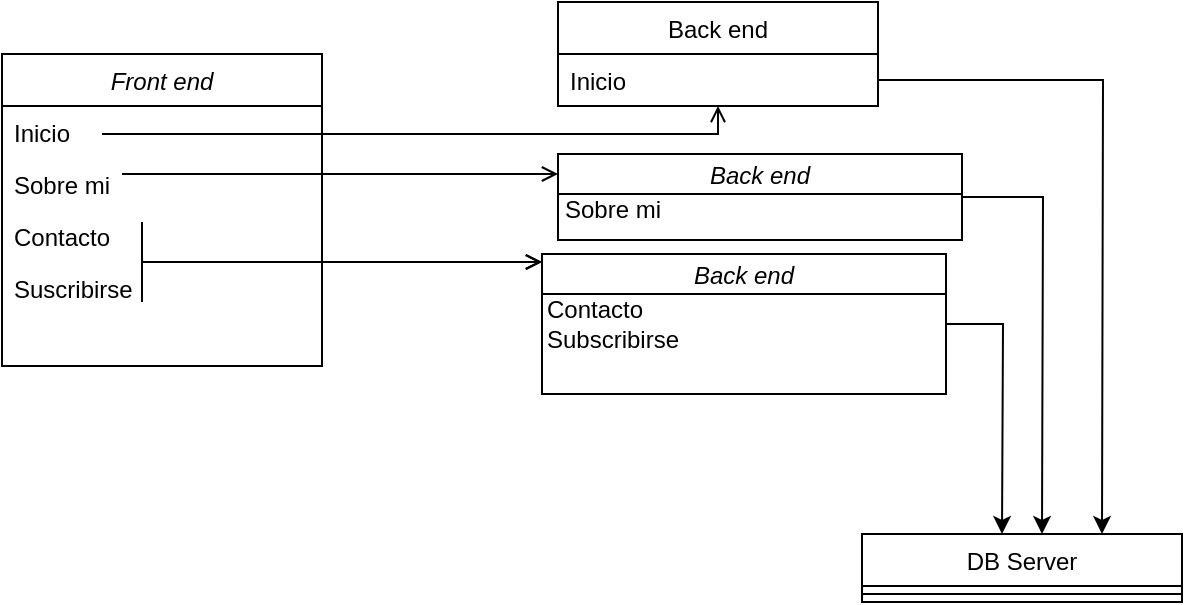 <mxfile version="20.2.0" type="device"><diagram id="C5RBs43oDa-KdzZeNtuy" name="Page-1"><mxGraphModel dx="868" dy="442" grid="1" gridSize="10" guides="1" tooltips="1" connect="1" arrows="1" fold="1" page="1" pageScale="1" pageWidth="827" pageHeight="1169" math="0" shadow="0"><root><mxCell id="WIyWlLk6GJQsqaUBKTNV-0"/><mxCell id="WIyWlLk6GJQsqaUBKTNV-1" parent="WIyWlLk6GJQsqaUBKTNV-0"/><mxCell id="zkfFHV4jXpPFQw0GAbJ--0" value="Front end" style="swimlane;fontStyle=2;align=center;verticalAlign=top;childLayout=stackLayout;horizontal=1;startSize=26;horizontalStack=0;resizeParent=1;resizeLast=0;collapsible=1;marginBottom=0;rounded=0;shadow=0;strokeWidth=1;" parent="WIyWlLk6GJQsqaUBKTNV-1" vertex="1"><mxGeometry x="230" y="120" width="160" height="156" as="geometry"><mxRectangle x="230" y="140" width="160" height="26" as="alternateBounds"/></mxGeometry></mxCell><mxCell id="zkfFHV4jXpPFQw0GAbJ--1" value="Inicio" style="text;align=left;verticalAlign=top;spacingLeft=4;spacingRight=4;overflow=hidden;rotatable=0;points=[[0,0.5],[1,0.5]];portConstraint=eastwest;" parent="zkfFHV4jXpPFQw0GAbJ--0" vertex="1"><mxGeometry y="26" width="160" height="26" as="geometry"/></mxCell><mxCell id="zkfFHV4jXpPFQw0GAbJ--2" value="Sobre mi" style="text;align=left;verticalAlign=top;spacingLeft=4;spacingRight=4;overflow=hidden;rotatable=0;points=[[0,0.5],[1,0.5]];portConstraint=eastwest;rounded=0;shadow=0;html=0;" parent="zkfFHV4jXpPFQw0GAbJ--0" vertex="1"><mxGeometry y="52" width="160" height="26" as="geometry"/></mxCell><mxCell id="zkfFHV4jXpPFQw0GAbJ--3" value="Contacto" style="text;align=left;verticalAlign=top;spacingLeft=4;spacingRight=4;overflow=hidden;rotatable=0;points=[[0,0.5],[1,0.5]];portConstraint=eastwest;rounded=0;shadow=0;html=0;" parent="zkfFHV4jXpPFQw0GAbJ--0" vertex="1"><mxGeometry y="78" width="160" height="26" as="geometry"/></mxCell><mxCell id="xtyQw68wKvRv5AiFJIv4-7" value="" style="endArrow=open;shadow=0;strokeWidth=1;rounded=0;endFill=1;edgeStyle=elbowEdgeStyle;elbow=vertical;" edge="1" parent="zkfFHV4jXpPFQw0GAbJ--0"><mxGeometry x="0.5" y="41" relative="1" as="geometry"><mxPoint x="70" y="84" as="sourcePoint"/><mxPoint x="270" y="104" as="targetPoint"/><mxPoint x="-40" y="32" as="offset"/><Array as="points"><mxPoint x="80" y="104"/><mxPoint x="70" y="64"/></Array></mxGeometry></mxCell><mxCell id="xtyQw68wKvRv5AiFJIv4-20" value="" style="endArrow=open;shadow=0;strokeWidth=1;rounded=0;endFill=1;edgeStyle=elbowEdgeStyle;elbow=vertical;" edge="1" parent="zkfFHV4jXpPFQw0GAbJ--0"><mxGeometry x="0.5" y="41" relative="1" as="geometry"><mxPoint x="70" y="124" as="sourcePoint"/><mxPoint x="270" y="104" as="targetPoint"/><mxPoint x="-40" y="32" as="offset"/><Array as="points"><mxPoint x="80" y="104"/><mxPoint x="70" y="64"/></Array></mxGeometry></mxCell><mxCell id="zkfFHV4jXpPFQw0GAbJ--5" value="Suscribirse" style="text;align=left;verticalAlign=top;spacingLeft=4;spacingRight=4;overflow=hidden;rotatable=0;points=[[0,0.5],[1,0.5]];portConstraint=eastwest;" parent="zkfFHV4jXpPFQw0GAbJ--0" vertex="1"><mxGeometry y="104" width="160" height="26" as="geometry"/></mxCell><mxCell id="zkfFHV4jXpPFQw0GAbJ--13" value="DB Server" style="swimlane;fontStyle=0;align=center;verticalAlign=top;childLayout=stackLayout;horizontal=1;startSize=26;horizontalStack=0;resizeParent=1;resizeLast=0;collapsible=1;marginBottom=0;rounded=0;shadow=0;strokeWidth=1;" parent="WIyWlLk6GJQsqaUBKTNV-1" vertex="1"><mxGeometry x="660" y="360" width="160" height="34" as="geometry"><mxRectangle x="340" y="380" width="170" height="26" as="alternateBounds"/></mxGeometry></mxCell><mxCell id="zkfFHV4jXpPFQw0GAbJ--15" value="" style="line;html=1;strokeWidth=1;align=left;verticalAlign=middle;spacingTop=-1;spacingLeft=3;spacingRight=3;rotatable=0;labelPosition=right;points=[];portConstraint=eastwest;" parent="zkfFHV4jXpPFQw0GAbJ--13" vertex="1"><mxGeometry y="26" width="160" height="8" as="geometry"/></mxCell><mxCell id="zkfFHV4jXpPFQw0GAbJ--17" value="Back end" style="swimlane;fontStyle=0;align=center;verticalAlign=top;childLayout=stackLayout;horizontal=1;startSize=26;horizontalStack=0;resizeParent=1;resizeLast=0;collapsible=1;marginBottom=0;rounded=0;shadow=0;strokeWidth=1;" parent="WIyWlLk6GJQsqaUBKTNV-1" vertex="1"><mxGeometry x="508" y="94" width="160" height="52" as="geometry"><mxRectangle x="550" y="140" width="160" height="26" as="alternateBounds"/></mxGeometry></mxCell><mxCell id="zkfFHV4jXpPFQw0GAbJ--18" value="Inicio" style="text;align=left;verticalAlign=top;spacingLeft=4;spacingRight=4;overflow=hidden;rotatable=0;points=[[0,0.5],[1,0.5]];portConstraint=eastwest;" parent="zkfFHV4jXpPFQw0GAbJ--17" vertex="1"><mxGeometry y="26" width="160" height="26" as="geometry"/></mxCell><mxCell id="zkfFHV4jXpPFQw0GAbJ--26" value="" style="endArrow=open;shadow=0;strokeWidth=1;rounded=0;endFill=1;edgeStyle=elbowEdgeStyle;elbow=vertical;" parent="WIyWlLk6GJQsqaUBKTNV-1" target="zkfFHV4jXpPFQw0GAbJ--17" edge="1"><mxGeometry x="0.5" y="41" relative="1" as="geometry"><mxPoint x="280" y="160" as="sourcePoint"/><mxPoint x="540" y="192" as="targetPoint"/><mxPoint x="-40" y="32" as="offset"/><Array as="points"><mxPoint x="340" y="160"/><mxPoint x="330" y="160"/><mxPoint x="420" y="160"/></Array></mxGeometry></mxCell><mxCell id="xtyQw68wKvRv5AiFJIv4-0" value="" style="endArrow=open;shadow=0;strokeWidth=1;rounded=0;endFill=1;edgeStyle=elbowEdgeStyle;elbow=vertical;" edge="1" parent="WIyWlLk6GJQsqaUBKTNV-1"><mxGeometry x="0.5" y="41" relative="1" as="geometry"><mxPoint x="290" y="180" as="sourcePoint"/><mxPoint x="508" y="180" as="targetPoint"/><mxPoint x="-40" y="32" as="offset"/><Array as="points"><mxPoint x="420" y="180"/></Array></mxGeometry></mxCell><mxCell id="xtyQw68wKvRv5AiFJIv4-15" style="edgeStyle=orthogonalEdgeStyle;rounded=0;orthogonalLoop=1;jettySize=auto;html=1;" edge="1" parent="WIyWlLk6GJQsqaUBKTNV-1" source="xtyQw68wKvRv5AiFJIv4-10"><mxGeometry relative="1" as="geometry"><mxPoint x="750" y="360" as="targetPoint"/></mxGeometry></mxCell><mxCell id="xtyQw68wKvRv5AiFJIv4-10" value="Back end" style="swimlane;fontStyle=2;startSize=20;" vertex="1" parent="WIyWlLk6GJQsqaUBKTNV-1"><mxGeometry x="508" y="170" width="202" height="43" as="geometry"/></mxCell><mxCell id="xtyQw68wKvRv5AiFJIv4-11" value="Sobre mi" style="text;html=1;align=center;verticalAlign=middle;resizable=0;points=[];autosize=1;strokeColor=none;fillColor=none;" vertex="1" parent="xtyQw68wKvRv5AiFJIv4-10"><mxGeometry x="-8" y="13" width="70" height="30" as="geometry"/></mxCell><mxCell id="xtyQw68wKvRv5AiFJIv4-16" style="edgeStyle=orthogonalEdgeStyle;rounded=0;orthogonalLoop=1;jettySize=auto;html=1;" edge="1" parent="WIyWlLk6GJQsqaUBKTNV-1" source="xtyQw68wKvRv5AiFJIv4-12"><mxGeometry relative="1" as="geometry"><mxPoint x="730" y="360" as="targetPoint"/></mxGeometry></mxCell><mxCell id="xtyQw68wKvRv5AiFJIv4-12" value="Back end" style="swimlane;fontStyle=2;startSize=20;" vertex="1" parent="WIyWlLk6GJQsqaUBKTNV-1"><mxGeometry x="500" y="220" width="202" height="70" as="geometry"/></mxCell><mxCell id="xtyQw68wKvRv5AiFJIv4-13" value="&lt;div style=&quot;text-align: left;&quot;&gt;&lt;span style=&quot;background-color: initial;&quot;&gt;Contacto&lt;/span&gt;&lt;/div&gt;&lt;div style=&quot;text-align: left;&quot;&gt;&lt;span style=&quot;background-color: initial;&quot;&gt;Subscribirse&lt;/span&gt;&lt;/div&gt;" style="text;html=1;align=center;verticalAlign=middle;resizable=0;points=[];autosize=1;strokeColor=none;fillColor=none;" vertex="1" parent="xtyQw68wKvRv5AiFJIv4-12"><mxGeometry x="-10" y="15" width="90" height="40" as="geometry"/></mxCell><mxCell id="xtyQw68wKvRv5AiFJIv4-14" style="edgeStyle=orthogonalEdgeStyle;rounded=0;orthogonalLoop=1;jettySize=auto;html=1;" edge="1" parent="WIyWlLk6GJQsqaUBKTNV-1" source="zkfFHV4jXpPFQw0GAbJ--18"><mxGeometry relative="1" as="geometry"><mxPoint x="780" y="360" as="targetPoint"/></mxGeometry></mxCell></root></mxGraphModel></diagram></mxfile>